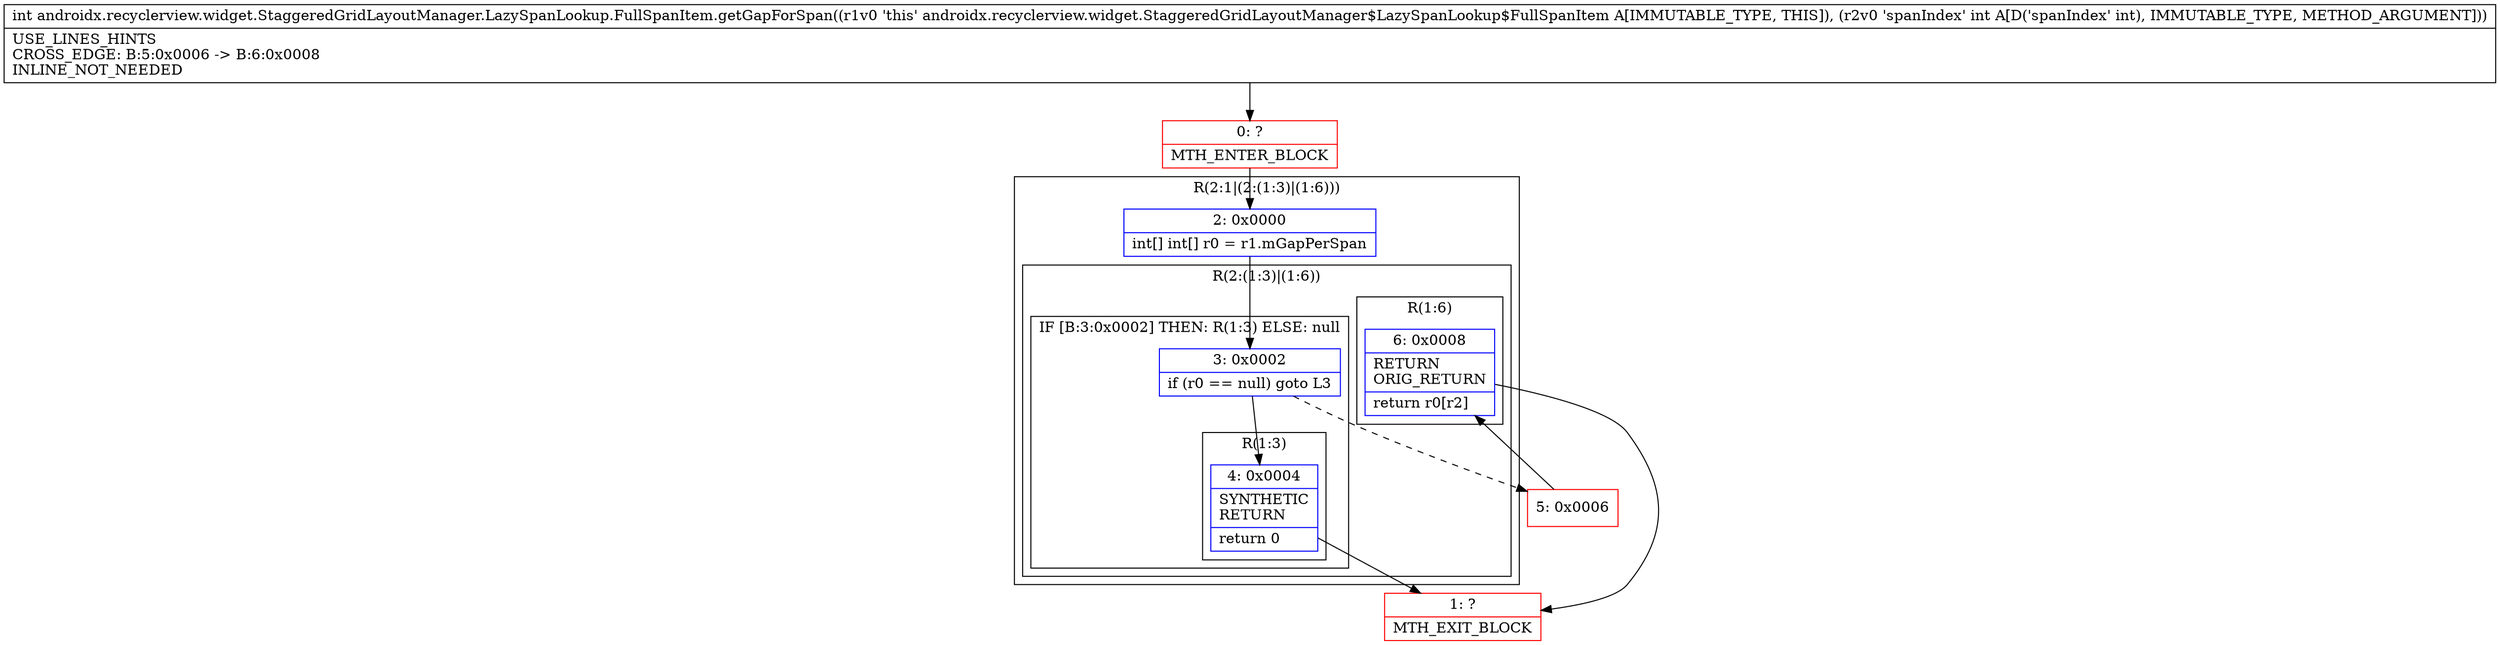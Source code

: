 digraph "CFG forandroidx.recyclerview.widget.StaggeredGridLayoutManager.LazySpanLookup.FullSpanItem.getGapForSpan(I)I" {
subgraph cluster_Region_166310168 {
label = "R(2:1|(2:(1:3)|(1:6)))";
node [shape=record,color=blue];
Node_2 [shape=record,label="{2\:\ 0x0000|int[] int[] r0 = r1.mGapPerSpan\l}"];
subgraph cluster_Region_1774103147 {
label = "R(2:(1:3)|(1:6))";
node [shape=record,color=blue];
subgraph cluster_IfRegion_1043449627 {
label = "IF [B:3:0x0002] THEN: R(1:3) ELSE: null";
node [shape=record,color=blue];
Node_3 [shape=record,label="{3\:\ 0x0002|if (r0 == null) goto L3\l}"];
subgraph cluster_Region_1506902899 {
label = "R(1:3)";
node [shape=record,color=blue];
Node_4 [shape=record,label="{4\:\ 0x0004|SYNTHETIC\lRETURN\l|return 0\l}"];
}
}
subgraph cluster_Region_22216738 {
label = "R(1:6)";
node [shape=record,color=blue];
Node_6 [shape=record,label="{6\:\ 0x0008|RETURN\lORIG_RETURN\l|return r0[r2]\l}"];
}
}
}
Node_0 [shape=record,color=red,label="{0\:\ ?|MTH_ENTER_BLOCK\l}"];
Node_1 [shape=record,color=red,label="{1\:\ ?|MTH_EXIT_BLOCK\l}"];
Node_5 [shape=record,color=red,label="{5\:\ 0x0006}"];
MethodNode[shape=record,label="{int androidx.recyclerview.widget.StaggeredGridLayoutManager.LazySpanLookup.FullSpanItem.getGapForSpan((r1v0 'this' androidx.recyclerview.widget.StaggeredGridLayoutManager$LazySpanLookup$FullSpanItem A[IMMUTABLE_TYPE, THIS]), (r2v0 'spanIndex' int A[D('spanIndex' int), IMMUTABLE_TYPE, METHOD_ARGUMENT]))  | USE_LINES_HINTS\lCROSS_EDGE: B:5:0x0006 \-\> B:6:0x0008\lINLINE_NOT_NEEDED\l}"];
MethodNode -> Node_0;Node_2 -> Node_3;
Node_3 -> Node_4;
Node_3 -> Node_5[style=dashed];
Node_4 -> Node_1;
Node_6 -> Node_1;
Node_0 -> Node_2;
Node_5 -> Node_6;
}

